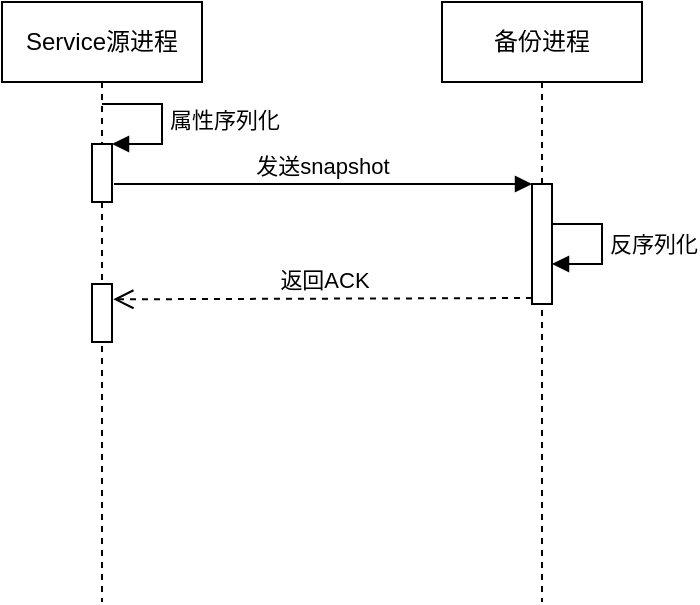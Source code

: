 <mxfile version="15.1.1" type="github">
  <diagram id="Lb1kzcmXoc_YPa0N7_yR" name="第 1 页">
    <mxGraphModel dx="440" dy="267" grid="1" gridSize="10" guides="1" tooltips="1" connect="1" arrows="1" fold="1" page="1" pageScale="1" pageWidth="827" pageHeight="1169" math="0" shadow="0">
      <root>
        <mxCell id="0" />
        <mxCell id="1" parent="0" />
        <mxCell id="PQgbL9EoMZY3t9k04Czg-15" value="Service源进程" style="shape=umlLifeline;perimeter=lifelinePerimeter;whiteSpace=wrap;html=1;container=1;collapsible=0;recursiveResize=0;outlineConnect=0;" vertex="1" parent="1">
          <mxGeometry x="160" y="130" width="100" height="300" as="geometry" />
        </mxCell>
        <mxCell id="PQgbL9EoMZY3t9k04Czg-16" value="" style="html=1;points=[];perimeter=orthogonalPerimeter;" vertex="1" parent="PQgbL9EoMZY3t9k04Czg-15">
          <mxGeometry x="45" y="71" width="10" height="29" as="geometry" />
        </mxCell>
        <mxCell id="PQgbL9EoMZY3t9k04Czg-17" value="属性序列化" style="edgeStyle=orthogonalEdgeStyle;html=1;align=left;spacingLeft=2;endArrow=block;rounded=0;entryX=1;entryY=0;" edge="1" target="PQgbL9EoMZY3t9k04Czg-16" parent="PQgbL9EoMZY3t9k04Czg-15">
          <mxGeometry relative="1" as="geometry">
            <mxPoint x="50" y="51" as="sourcePoint" />
            <Array as="points">
              <mxPoint x="80" y="51" />
            </Array>
          </mxGeometry>
        </mxCell>
        <mxCell id="PQgbL9EoMZY3t9k04Czg-26" value="" style="html=1;points=[];perimeter=orthogonalPerimeter;" vertex="1" parent="PQgbL9EoMZY3t9k04Czg-15">
          <mxGeometry x="45" y="141" width="10" height="29" as="geometry" />
        </mxCell>
        <mxCell id="PQgbL9EoMZY3t9k04Czg-18" value="备份进程" style="shape=umlLifeline;perimeter=lifelinePerimeter;whiteSpace=wrap;html=1;container=1;collapsible=0;recursiveResize=0;outlineConnect=0;" vertex="1" parent="1">
          <mxGeometry x="380" y="130" width="100" height="300" as="geometry" />
        </mxCell>
        <mxCell id="PQgbL9EoMZY3t9k04Czg-21" value="" style="html=1;points=[];perimeter=orthogonalPerimeter;" vertex="1" parent="PQgbL9EoMZY3t9k04Czg-18">
          <mxGeometry x="45" y="91" width="10" height="60" as="geometry" />
        </mxCell>
        <mxCell id="PQgbL9EoMZY3t9k04Czg-22" value="发送snapshot" style="html=1;verticalAlign=bottom;endArrow=block;entryX=0;entryY=0;exitX=1.1;exitY=0.69;exitDx=0;exitDy=0;exitPerimeter=0;" edge="1" target="PQgbL9EoMZY3t9k04Czg-21" parent="1" source="PQgbL9EoMZY3t9k04Czg-16">
          <mxGeometry relative="1" as="geometry">
            <mxPoint x="230" y="221" as="sourcePoint" />
          </mxGeometry>
        </mxCell>
        <mxCell id="PQgbL9EoMZY3t9k04Czg-25" value="反序列化" style="edgeStyle=orthogonalEdgeStyle;html=1;align=left;spacingLeft=2;endArrow=block;rounded=0;entryX=1;entryY=0;" edge="1" parent="1">
          <mxGeometry relative="1" as="geometry">
            <mxPoint x="435" y="241" as="sourcePoint" />
            <Array as="points">
              <mxPoint x="460" y="241" />
            </Array>
            <mxPoint x="435" y="261" as="targetPoint" />
          </mxGeometry>
        </mxCell>
        <mxCell id="PQgbL9EoMZY3t9k04Czg-23" value="返回ACK" style="html=1;verticalAlign=bottom;endArrow=open;dashed=1;endSize=8;exitX=0;exitY=0.95;entryX=1.067;entryY=0.264;entryDx=0;entryDy=0;entryPerimeter=0;" edge="1" source="PQgbL9EoMZY3t9k04Czg-21" parent="1" target="PQgbL9EoMZY3t9k04Czg-26">
          <mxGeometry relative="1" as="geometry">
            <mxPoint x="215" y="275" as="targetPoint" />
          </mxGeometry>
        </mxCell>
      </root>
    </mxGraphModel>
  </diagram>
</mxfile>
